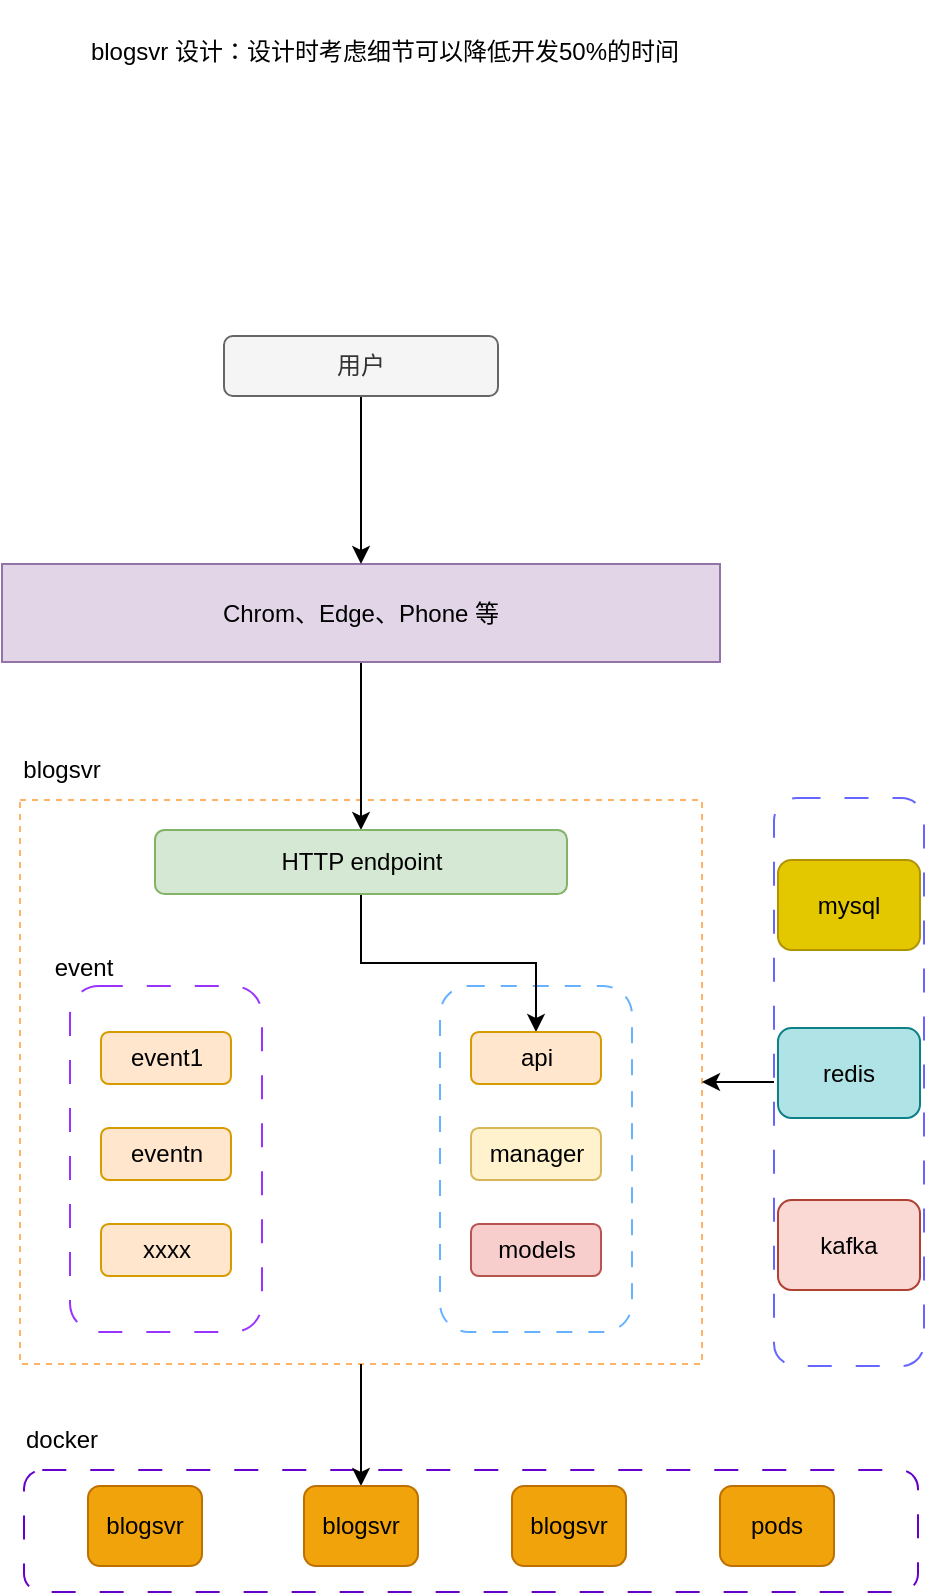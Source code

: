 <mxfile version="21.6.9" type="github">
  <diagram name="第 1 页" id="BR6WYjnXsByI-tL2ekCw">
    <mxGraphModel dx="2074" dy="1142" grid="0" gridSize="10" guides="1" tooltips="1" connect="1" arrows="1" fold="1" page="0" pageScale="1" pageWidth="827" pageHeight="1169" math="0" shadow="0">
      <root>
        <mxCell id="0" />
        <mxCell id="1" parent="0" />
        <mxCell id="P9LAKwPy4ZcRO7KWoU_m-5" value="" style="rounded=0;whiteSpace=wrap;html=1;dashed=1;strokeColor=#FFB366;" vertex="1" parent="1">
          <mxGeometry x="333" y="485" width="341" height="282" as="geometry" />
        </mxCell>
        <mxCell id="P9LAKwPy4ZcRO7KWoU_m-10" value="" style="rounded=1;whiteSpace=wrap;html=1;dashed=1;dashPattern=8 8;strokeColor=#66B2FF;" vertex="1" parent="1">
          <mxGeometry x="543" y="578" width="96" height="173" as="geometry" />
        </mxCell>
        <mxCell id="P9LAKwPy4ZcRO7KWoU_m-18" value="" style="rounded=1;whiteSpace=wrap;html=1;dashed=1;dashPattern=12 12;strokeColor=#6600CC;" vertex="1" parent="1">
          <mxGeometry x="335" y="820" width="447" height="61" as="geometry" />
        </mxCell>
        <mxCell id="P9LAKwPy4ZcRO7KWoU_m-23" style="edgeStyle=orthogonalEdgeStyle;rounded=0;orthogonalLoop=1;jettySize=auto;html=1;exitX=0.5;exitY=1;exitDx=0;exitDy=0;" edge="1" parent="1" source="P9LAKwPy4ZcRO7KWoU_m-5" target="P9LAKwPy4ZcRO7KWoU_m-21">
          <mxGeometry relative="1" as="geometry" />
        </mxCell>
        <mxCell id="P9LAKwPy4ZcRO7KWoU_m-1" value="blogsvr 设计：设计时考虑细节可以降低开发50%的时间" style="text;html=1;strokeColor=none;fillColor=none;align=center;verticalAlign=middle;whiteSpace=wrap;rounded=0;" vertex="1" parent="1">
          <mxGeometry x="352" y="85" width="327" height="52" as="geometry" />
        </mxCell>
        <mxCell id="P9LAKwPy4ZcRO7KWoU_m-8" style="edgeStyle=orthogonalEdgeStyle;rounded=0;orthogonalLoop=1;jettySize=auto;html=1;exitX=0.5;exitY=1;exitDx=0;exitDy=0;" edge="1" parent="1" source="P9LAKwPy4ZcRO7KWoU_m-2" target="P9LAKwPy4ZcRO7KWoU_m-7">
          <mxGeometry relative="1" as="geometry" />
        </mxCell>
        <mxCell id="P9LAKwPy4ZcRO7KWoU_m-2" value="Chrom、Edge、Phone 等" style="rounded=0;whiteSpace=wrap;html=1;fillColor=#e1d5e7;strokeColor=#9673a6;" vertex="1" parent="1">
          <mxGeometry x="324" y="367" width="359" height="49" as="geometry" />
        </mxCell>
        <mxCell id="P9LAKwPy4ZcRO7KWoU_m-4" style="edgeStyle=orthogonalEdgeStyle;rounded=0;orthogonalLoop=1;jettySize=auto;html=1;exitX=0.5;exitY=1;exitDx=0;exitDy=0;" edge="1" parent="1" source="P9LAKwPy4ZcRO7KWoU_m-3" target="P9LAKwPy4ZcRO7KWoU_m-2">
          <mxGeometry relative="1" as="geometry" />
        </mxCell>
        <mxCell id="P9LAKwPy4ZcRO7KWoU_m-3" value="用户" style="rounded=1;whiteSpace=wrap;html=1;fillColor=#f5f5f5;fontColor=#333333;strokeColor=#666666;" vertex="1" parent="1">
          <mxGeometry x="435" y="253" width="137" height="30" as="geometry" />
        </mxCell>
        <mxCell id="P9LAKwPy4ZcRO7KWoU_m-6" value="blogsvr" style="text;html=1;strokeColor=none;fillColor=none;align=center;verticalAlign=middle;whiteSpace=wrap;rounded=0;" vertex="1" parent="1">
          <mxGeometry x="324" y="455" width="60" height="30" as="geometry" />
        </mxCell>
        <mxCell id="P9LAKwPy4ZcRO7KWoU_m-16" style="edgeStyle=orthogonalEdgeStyle;rounded=0;orthogonalLoop=1;jettySize=auto;html=1;exitX=0.5;exitY=1;exitDx=0;exitDy=0;" edge="1" parent="1" source="P9LAKwPy4ZcRO7KWoU_m-7" target="P9LAKwPy4ZcRO7KWoU_m-11">
          <mxGeometry relative="1" as="geometry" />
        </mxCell>
        <mxCell id="P9LAKwPy4ZcRO7KWoU_m-7" value="HTTP endpoint" style="rounded=1;whiteSpace=wrap;html=1;fillColor=#d5e8d4;strokeColor=#82b366;" vertex="1" parent="1">
          <mxGeometry x="400.5" y="500" width="206" height="32" as="geometry" />
        </mxCell>
        <mxCell id="P9LAKwPy4ZcRO7KWoU_m-9" value="" style="rounded=1;whiteSpace=wrap;html=1;dashed=1;dashPattern=12 12;strokeColor=#9933FF;" vertex="1" parent="1">
          <mxGeometry x="358" y="578" width="96" height="173" as="geometry" />
        </mxCell>
        <mxCell id="P9LAKwPy4ZcRO7KWoU_m-11" value="api" style="rounded=1;whiteSpace=wrap;html=1;fillColor=#ffe6cc;strokeColor=#d79b00;" vertex="1" parent="1">
          <mxGeometry x="558.5" y="601" width="65" height="26" as="geometry" />
        </mxCell>
        <mxCell id="P9LAKwPy4ZcRO7KWoU_m-13" value="manager" style="rounded=1;whiteSpace=wrap;html=1;fillColor=#fff2cc;strokeColor=#d6b656;" vertex="1" parent="1">
          <mxGeometry x="558.5" y="649" width="65" height="26" as="geometry" />
        </mxCell>
        <mxCell id="P9LAKwPy4ZcRO7KWoU_m-14" value="models" style="rounded=1;whiteSpace=wrap;html=1;fillColor=#f8cecc;strokeColor=#b85450;" vertex="1" parent="1">
          <mxGeometry x="558.5" y="697" width="65" height="26" as="geometry" />
        </mxCell>
        <mxCell id="P9LAKwPy4ZcRO7KWoU_m-17" value="event" style="text;html=1;strokeColor=none;fillColor=none;align=center;verticalAlign=middle;whiteSpace=wrap;rounded=0;" vertex="1" parent="1">
          <mxGeometry x="335" y="554" width="60" height="30" as="geometry" />
        </mxCell>
        <mxCell id="P9LAKwPy4ZcRO7KWoU_m-19" value="docker" style="text;html=1;strokeColor=none;fillColor=none;align=center;verticalAlign=middle;whiteSpace=wrap;rounded=0;" vertex="1" parent="1">
          <mxGeometry x="324" y="790" width="60" height="30" as="geometry" />
        </mxCell>
        <mxCell id="P9LAKwPy4ZcRO7KWoU_m-20" value="blogsvr" style="rounded=1;whiteSpace=wrap;html=1;fillColor=#f0a30a;fontColor=#000000;strokeColor=#BD7000;" vertex="1" parent="1">
          <mxGeometry x="367" y="828" width="57" height="40" as="geometry" />
        </mxCell>
        <mxCell id="P9LAKwPy4ZcRO7KWoU_m-21" value="blogsvr" style="rounded=1;whiteSpace=wrap;html=1;fillColor=#f0a30a;fontColor=#000000;strokeColor=#BD7000;" vertex="1" parent="1">
          <mxGeometry x="475" y="828" width="57" height="40" as="geometry" />
        </mxCell>
        <mxCell id="P9LAKwPy4ZcRO7KWoU_m-22" value="blogsvr" style="rounded=1;whiteSpace=wrap;html=1;fillColor=#f0a30a;fontColor=#000000;strokeColor=#BD7000;" vertex="1" parent="1">
          <mxGeometry x="579" y="828" width="57" height="40" as="geometry" />
        </mxCell>
        <mxCell id="P9LAKwPy4ZcRO7KWoU_m-25" value="event1" style="rounded=1;whiteSpace=wrap;html=1;fillColor=#ffe6cc;strokeColor=#d79b00;" vertex="1" parent="1">
          <mxGeometry x="373.5" y="601" width="65" height="26" as="geometry" />
        </mxCell>
        <mxCell id="P9LAKwPy4ZcRO7KWoU_m-26" value="eventn" style="rounded=1;whiteSpace=wrap;html=1;fillColor=#ffe6cc;strokeColor=#d79b00;" vertex="1" parent="1">
          <mxGeometry x="373.5" y="649" width="65" height="26" as="geometry" />
        </mxCell>
        <mxCell id="P9LAKwPy4ZcRO7KWoU_m-27" value="xxxx" style="rounded=1;whiteSpace=wrap;html=1;fillColor=#ffe6cc;strokeColor=#d79b00;" vertex="1" parent="1">
          <mxGeometry x="373.5" y="697" width="65" height="26" as="geometry" />
        </mxCell>
        <mxCell id="P9LAKwPy4ZcRO7KWoU_m-32" style="edgeStyle=orthogonalEdgeStyle;rounded=0;orthogonalLoop=1;jettySize=auto;html=1;entryX=1;entryY=0.5;entryDx=0;entryDy=0;" edge="1" parent="1" source="P9LAKwPy4ZcRO7KWoU_m-28" target="P9LAKwPy4ZcRO7KWoU_m-5">
          <mxGeometry relative="1" as="geometry" />
        </mxCell>
        <mxCell id="P9LAKwPy4ZcRO7KWoU_m-28" value="" style="rounded=1;whiteSpace=wrap;html=1;dashed=1;dashPattern=12 12;strokeColor=#6666FF;" vertex="1" parent="1">
          <mxGeometry x="710" y="484" width="75" height="284" as="geometry" />
        </mxCell>
        <mxCell id="P9LAKwPy4ZcRO7KWoU_m-29" value="mysql" style="rounded=1;whiteSpace=wrap;html=1;fillColor=#e3c800;fontColor=#000000;strokeColor=#B09500;" vertex="1" parent="1">
          <mxGeometry x="712" y="515" width="71" height="45" as="geometry" />
        </mxCell>
        <mxCell id="P9LAKwPy4ZcRO7KWoU_m-30" value="redis" style="rounded=1;whiteSpace=wrap;html=1;fillColor=#b0e3e6;strokeColor=#0e8088;" vertex="1" parent="1">
          <mxGeometry x="712" y="599" width="71" height="45" as="geometry" />
        </mxCell>
        <mxCell id="P9LAKwPy4ZcRO7KWoU_m-31" value="kafka" style="rounded=1;whiteSpace=wrap;html=1;fillColor=#fad9d5;strokeColor=#ae4132;" vertex="1" parent="1">
          <mxGeometry x="712" y="685" width="71" height="45" as="geometry" />
        </mxCell>
        <mxCell id="P9LAKwPy4ZcRO7KWoU_m-33" value="pods" style="rounded=1;whiteSpace=wrap;html=1;fillColor=#f0a30a;fontColor=#000000;strokeColor=#BD7000;" vertex="1" parent="1">
          <mxGeometry x="683" y="828" width="57" height="40" as="geometry" />
        </mxCell>
      </root>
    </mxGraphModel>
  </diagram>
</mxfile>

